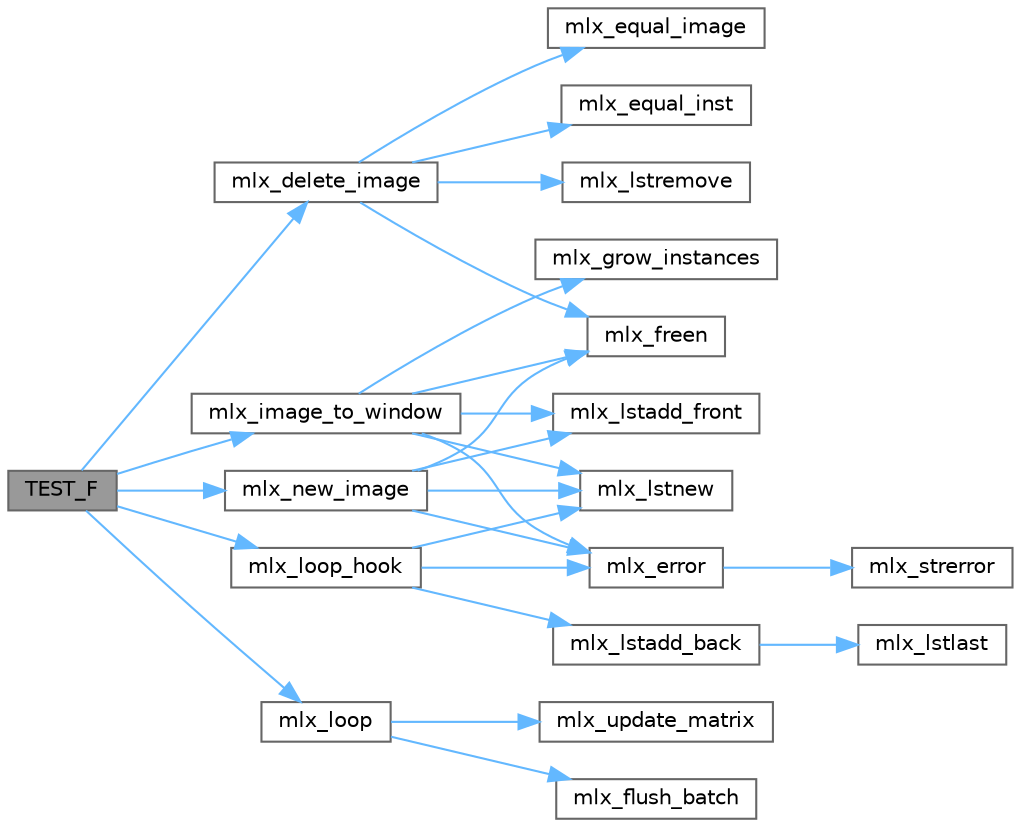 digraph "TEST_F"
{
 // INTERACTIVE_SVG=YES
 // LATEX_PDF_SIZE
  bgcolor="transparent";
  edge [fontname=Helvetica,fontsize=10,labelfontname=Helvetica,labelfontsize=10];
  node [fontname=Helvetica,fontsize=10,shape=box,height=0.2,width=0.4];
  rankdir="LR";
  Node1 [label="TEST_F",height=0.2,width=0.4,color="gray40", fillcolor="grey60", style="filled", fontcolor="black",tooltip=" "];
  Node1 -> Node2 [color="steelblue1",style="solid"];
  Node2 [label="mlx_delete_image",height=0.2,width=0.4,color="grey40", fillcolor="white", style="filled",URL="$mlx__images_8c.html#a997cfd3dd07ea85a91df958ae0d1e7b5",tooltip=" "];
  Node2 -> Node3 [color="steelblue1",style="solid"];
  Node3 [label="mlx_equal_image",height=0.2,width=0.4,color="grey40", fillcolor="white", style="filled",URL="$mlx__compare_8c.html#a6bf2c1e0c02394e613d8b61e7ad3d428",tooltip=" "];
  Node2 -> Node4 [color="steelblue1",style="solid"];
  Node4 [label="mlx_equal_inst",height=0.2,width=0.4,color="grey40", fillcolor="white", style="filled",URL="$mlx__compare_8c.html#aa16bb5db4bd358d8482ee00b9c19ea6b",tooltip=" "];
  Node2 -> Node5 [color="steelblue1",style="solid"];
  Node5 [label="mlx_freen",height=0.2,width=0.4,color="grey40", fillcolor="white", style="filled",URL="$mlx__utils_8c.html#a93b4ce5ceae0d22c22c6c9125c052616",tooltip=" "];
  Node2 -> Node6 [color="steelblue1",style="solid"];
  Node6 [label="mlx_lstremove",height=0.2,width=0.4,color="grey40", fillcolor="white", style="filled",URL="$mlx__list_8c.html#a4771a982050b3e2468d6fb4a8de9ab70",tooltip=" "];
  Node1 -> Node7 [color="steelblue1",style="solid"];
  Node7 [label="mlx_image_to_window",height=0.2,width=0.4,color="grey40", fillcolor="white", style="filled",URL="$mlx__images_8c.html#a06dbfde4fce913678e09b0af263b0c06",tooltip=" "];
  Node7 -> Node8 [color="steelblue1",style="solid"];
  Node8 [label="mlx_error",height=0.2,width=0.4,color="grey40", fillcolor="white", style="filled",URL="$mlx__error_8c.html#a3b5d95cdf353faaaa691ef8b2041b94f",tooltip=" "];
  Node8 -> Node9 [color="steelblue1",style="solid"];
  Node9 [label="mlx_strerror",height=0.2,width=0.4,color="grey40", fillcolor="white", style="filled",URL="$mlx__error_8c.html#a2d365ea2e3844959187b6978c6e05171",tooltip=" "];
  Node7 -> Node5 [color="steelblue1",style="solid"];
  Node7 -> Node10 [color="steelblue1",style="solid"];
  Node10 [label="mlx_grow_instances",height=0.2,width=0.4,color="grey40", fillcolor="white", style="filled",URL="$mlx__images_8c.html#a8191539ebf00b641dee5842619d95845",tooltip=" "];
  Node7 -> Node11 [color="steelblue1",style="solid"];
  Node11 [label="mlx_lstadd_front",height=0.2,width=0.4,color="grey40", fillcolor="white", style="filled",URL="$mlx__list_8c.html#a3526094b6976d5e65ade883d3ed3d522",tooltip=" "];
  Node7 -> Node12 [color="steelblue1",style="solid"];
  Node12 [label="mlx_lstnew",height=0.2,width=0.4,color="grey40", fillcolor="white", style="filled",URL="$mlx__list_8c.html#acdd55bf29013651c970a5858f2d1dcfd",tooltip=" "];
  Node1 -> Node13 [color="steelblue1",style="solid"];
  Node13 [label="mlx_loop",height=0.2,width=0.4,color="grey40", fillcolor="white", style="filled",URL="$mlx__loop_8c.html#ac4bd53ff1f88113c67d2b020f1809512",tooltip=" "];
  Node13 -> Node14 [color="steelblue1",style="solid"];
  Node14 [label="mlx_flush_batch",height=0.2,width=0.4,color="grey40", fillcolor="white", style="filled",URL="$mlx__images_8c.html#a1ed852c03c55e288332fed9019ce0fc0",tooltip=" "];
  Node13 -> Node15 [color="steelblue1",style="solid"];
  Node15 [label="mlx_update_matrix",height=0.2,width=0.4,color="grey40", fillcolor="white", style="filled",URL="$mlx__window_8c.html#ac0ef34ce56a68a37051d555c1478d7d5",tooltip=" "];
  Node1 -> Node16 [color="steelblue1",style="solid"];
  Node16 [label="mlx_loop_hook",height=0.2,width=0.4,color="grey40", fillcolor="white", style="filled",URL="$mlx__loop_8c.html#afc772cc4204df8de0388e9bb38768d10",tooltip=" "];
  Node16 -> Node8 [color="steelblue1",style="solid"];
  Node16 -> Node17 [color="steelblue1",style="solid"];
  Node17 [label="mlx_lstadd_back",height=0.2,width=0.4,color="grey40", fillcolor="white", style="filled",URL="$mlx__list_8c.html#af1d87a93eba3b5bb7cc57ff8ea2e5ae8",tooltip=" "];
  Node17 -> Node18 [color="steelblue1",style="solid"];
  Node18 [label="mlx_lstlast",height=0.2,width=0.4,color="grey40", fillcolor="white", style="filled",URL="$mlx__list_8c.html#a0e833de4c4de8a1e06a313514f82eba3",tooltip=" "];
  Node16 -> Node12 [color="steelblue1",style="solid"];
  Node1 -> Node19 [color="steelblue1",style="solid"];
  Node19 [label="mlx_new_image",height=0.2,width=0.4,color="grey40", fillcolor="white", style="filled",URL="$mlx__images_8c.html#abe515cadb9b88a9d064383da276c2467",tooltip=" "];
  Node19 -> Node8 [color="steelblue1",style="solid"];
  Node19 -> Node5 [color="steelblue1",style="solid"];
  Node19 -> Node11 [color="steelblue1",style="solid"];
  Node19 -> Node12 [color="steelblue1",style="solid"];
}
